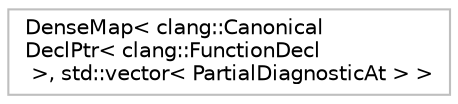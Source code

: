 digraph "Graphical Class Hierarchy"
{
 // LATEX_PDF_SIZE
  bgcolor="transparent";
  edge [fontname="Helvetica",fontsize="10",labelfontname="Helvetica",labelfontsize="10"];
  node [fontname="Helvetica",fontsize="10",shape=record];
  rankdir="LR";
  Node0 [label="DenseMap\< clang::Canonical\lDeclPtr\< clang::FunctionDecl\l \>, std::vector\< PartialDiagnosticAt \> \>",height=0.2,width=0.4,color="grey75",tooltip=" "];
}
